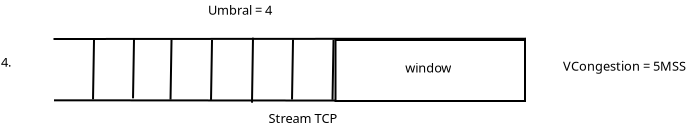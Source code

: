 <?xml version="1.0" encoding="UTF-8"?>
<dia:diagram xmlns:dia="http://www.lysator.liu.se/~alla/dia/">
  <dia:layer name="Fondo" visible="true" active="true">
    <dia:object type="Standard - Line" version="0" id="O0">
      <dia:attribute name="obj_pos">
        <dia:point val="5.925,2.815"/>
      </dia:attribute>
      <dia:attribute name="obj_bb">
        <dia:rectangle val="5.875,2.75;29.6,2.865"/>
      </dia:attribute>
      <dia:attribute name="conn_endpoints">
        <dia:point val="5.925,2.815"/>
        <dia:point val="29.55,2.8"/>
      </dia:attribute>
      <dia:attribute name="numcp">
        <dia:int val="1"/>
      </dia:attribute>
    </dia:object>
    <dia:object type="Standard - Line" version="0" id="O1">
      <dia:attribute name="obj_pos">
        <dia:point val="5.95,5.88"/>
      </dia:attribute>
      <dia:attribute name="obj_bb">
        <dia:rectangle val="5.9,5.83;29.15,5.95"/>
      </dia:attribute>
      <dia:attribute name="conn_endpoints">
        <dia:point val="5.95,5.88"/>
        <dia:point val="29.1,5.9"/>
      </dia:attribute>
      <dia:attribute name="numcp">
        <dia:int val="1"/>
      </dia:attribute>
    </dia:object>
    <dia:object type="Standard - Line" version="0" id="O2">
      <dia:attribute name="obj_pos">
        <dia:point val="9.951,2.781"/>
      </dia:attribute>
      <dia:attribute name="obj_bb">
        <dia:rectangle val="9.85,2.73;10.002,5.832"/>
      </dia:attribute>
      <dia:attribute name="conn_endpoints">
        <dia:point val="9.951,2.781"/>
        <dia:point val="9.901,5.781"/>
      </dia:attribute>
      <dia:attribute name="numcp">
        <dia:int val="1"/>
      </dia:attribute>
    </dia:object>
    <dia:object type="Standard - Line" version="0" id="O3">
      <dia:attribute name="obj_pos">
        <dia:point val="11.826,2.846"/>
      </dia:attribute>
      <dia:attribute name="obj_bb">
        <dia:rectangle val="11.725,2.795;11.877,5.897"/>
      </dia:attribute>
      <dia:attribute name="conn_endpoints">
        <dia:point val="11.826,2.846"/>
        <dia:point val="11.776,5.846"/>
      </dia:attribute>
      <dia:attribute name="numcp">
        <dia:int val="1"/>
      </dia:attribute>
    </dia:object>
    <dia:object type="Standard - Line" version="0" id="O4">
      <dia:attribute name="obj_pos">
        <dia:point val="13.851,2.861"/>
      </dia:attribute>
      <dia:attribute name="obj_bb">
        <dia:rectangle val="13.75,2.81;13.902,5.912"/>
      </dia:attribute>
      <dia:attribute name="conn_endpoints">
        <dia:point val="13.851,2.861"/>
        <dia:point val="13.801,5.861"/>
      </dia:attribute>
      <dia:attribute name="numcp">
        <dia:int val="1"/>
      </dia:attribute>
    </dia:object>
    <dia:object type="Standard - Line" version="0" id="O5">
      <dia:attribute name="obj_pos">
        <dia:point val="15.9,2.75"/>
      </dia:attribute>
      <dia:attribute name="obj_bb">
        <dia:rectangle val="15.799,2.699;15.951,6.051"/>
      </dia:attribute>
      <dia:attribute name="conn_endpoints">
        <dia:point val="15.9,2.75"/>
        <dia:point val="15.85,6"/>
      </dia:attribute>
      <dia:attribute name="numcp">
        <dia:int val="1"/>
      </dia:attribute>
    </dia:object>
    <dia:object type="Standard - Line" version="0" id="O6">
      <dia:attribute name="obj_pos">
        <dia:point val="17.901,2.841"/>
      </dia:attribute>
      <dia:attribute name="obj_bb">
        <dia:rectangle val="17.8,2.79;17.952,5.892"/>
      </dia:attribute>
      <dia:attribute name="conn_endpoints">
        <dia:point val="17.901,2.841"/>
        <dia:point val="17.851,5.841"/>
      </dia:attribute>
      <dia:attribute name="numcp">
        <dia:int val="1"/>
      </dia:attribute>
    </dia:object>
    <dia:object type="Standard - Line" version="0" id="O7">
      <dia:attribute name="obj_pos">
        <dia:point val="19.926,2.856"/>
      </dia:attribute>
      <dia:attribute name="obj_bb">
        <dia:rectangle val="19.825,2.805;19.977,5.907"/>
      </dia:attribute>
      <dia:attribute name="conn_endpoints">
        <dia:point val="19.926,2.856"/>
        <dia:point val="19.876,5.856"/>
      </dia:attribute>
      <dia:attribute name="numcp">
        <dia:int val="1"/>
      </dia:attribute>
    </dia:object>
    <dia:object type="Standard - Line" version="0" id="O8">
      <dia:attribute name="obj_pos">
        <dia:point val="21.851,2.871"/>
      </dia:attribute>
      <dia:attribute name="obj_bb">
        <dia:rectangle val="21.75,2.82;21.902,5.922"/>
      </dia:attribute>
      <dia:attribute name="conn_endpoints">
        <dia:point val="21.851,2.871"/>
        <dia:point val="21.801,5.871"/>
      </dia:attribute>
      <dia:attribute name="numcp">
        <dia:int val="1"/>
      </dia:attribute>
    </dia:object>
    <dia:object type="Standard - Line" version="0" id="O9">
      <dia:attribute name="obj_pos">
        <dia:point val="23.926,2.886"/>
      </dia:attribute>
      <dia:attribute name="obj_bb">
        <dia:rectangle val="23.825,2.835;23.977,5.937"/>
      </dia:attribute>
      <dia:attribute name="conn_endpoints">
        <dia:point val="23.926,2.886"/>
        <dia:point val="23.876,5.886"/>
      </dia:attribute>
      <dia:attribute name="numcp">
        <dia:int val="1"/>
      </dia:attribute>
    </dia:object>
    <dia:object type="Standard - Text" version="1" id="O10">
      <dia:attribute name="obj_pos">
        <dia:point val="16.675,7.015"/>
      </dia:attribute>
      <dia:attribute name="obj_bb">
        <dia:rectangle val="16.675,6.42;20.378,7.165"/>
      </dia:attribute>
      <dia:attribute name="text">
        <dia:composite type="text">
          <dia:attribute name="string">
            <dia:string>#Stream TCP#</dia:string>
          </dia:attribute>
          <dia:attribute name="font">
            <dia:font family="sans" style="0" name="Helvetica"/>
          </dia:attribute>
          <dia:attribute name="height">
            <dia:real val="0.8"/>
          </dia:attribute>
          <dia:attribute name="pos">
            <dia:point val="16.675,7.015"/>
          </dia:attribute>
          <dia:attribute name="color">
            <dia:color val="#000000"/>
          </dia:attribute>
          <dia:attribute name="alignment">
            <dia:enum val="0"/>
          </dia:attribute>
        </dia:composite>
      </dia:attribute>
      <dia:attribute name="valign">
        <dia:enum val="3"/>
      </dia:attribute>
    </dia:object>
    <dia:object type="Standard - Line" version="0" id="O11">
      <dia:attribute name="obj_pos">
        <dia:point val="7.951,2.831"/>
      </dia:attribute>
      <dia:attribute name="obj_bb">
        <dia:rectangle val="7.85,2.78;8.002,5.882"/>
      </dia:attribute>
      <dia:attribute name="conn_endpoints">
        <dia:point val="7.951,2.831"/>
        <dia:point val="7.901,5.831"/>
      </dia:attribute>
      <dia:attribute name="numcp">
        <dia:int val="1"/>
      </dia:attribute>
    </dia:object>
    <dia:object type="Standard - Box" version="0" id="O12">
      <dia:attribute name="obj_pos">
        <dia:point val="20.025,2.865"/>
      </dia:attribute>
      <dia:attribute name="obj_bb">
        <dia:rectangle val="19.975,2.815;29.55,5.965"/>
      </dia:attribute>
      <dia:attribute name="elem_corner">
        <dia:point val="20.025,2.865"/>
      </dia:attribute>
      <dia:attribute name="elem_width">
        <dia:real val="9.475"/>
      </dia:attribute>
      <dia:attribute name="elem_height">
        <dia:real val="3.05"/>
      </dia:attribute>
      <dia:attribute name="border_width">
        <dia:real val="0.1"/>
      </dia:attribute>
      <dia:attribute name="show_background">
        <dia:boolean val="true"/>
      </dia:attribute>
    </dia:object>
    <dia:object type="Standard - Text" version="1" id="O13">
      <dia:attribute name="obj_pos">
        <dia:point val="13.65,1.6"/>
      </dia:attribute>
      <dia:attribute name="obj_bb">
        <dia:rectangle val="13.65,0.986;17.349,1.787"/>
      </dia:attribute>
      <dia:attribute name="text">
        <dia:composite type="text">
          <dia:attribute name="string">
            <dia:string>#Umbral = 4#</dia:string>
          </dia:attribute>
          <dia:attribute name="font">
            <dia:font family="sans" style="0" name="Helvetica"/>
          </dia:attribute>
          <dia:attribute name="height">
            <dia:real val="0.8"/>
          </dia:attribute>
          <dia:attribute name="pos">
            <dia:point val="13.65,1.6"/>
          </dia:attribute>
          <dia:attribute name="color">
            <dia:color val="#000000"/>
          </dia:attribute>
          <dia:attribute name="alignment">
            <dia:enum val="0"/>
          </dia:attribute>
        </dia:composite>
      </dia:attribute>
      <dia:attribute name="valign">
        <dia:enum val="3"/>
      </dia:attribute>
    </dia:object>
    <dia:object type="Standard - Text" version="1" id="O14">
      <dia:attribute name="obj_pos">
        <dia:point val="3.3,4.2"/>
      </dia:attribute>
      <dia:attribute name="obj_bb">
        <dia:rectangle val="3.3,3.586;3.929,4.387"/>
      </dia:attribute>
      <dia:attribute name="text">
        <dia:composite type="text">
          <dia:attribute name="string">
            <dia:string>#4.#</dia:string>
          </dia:attribute>
          <dia:attribute name="font">
            <dia:font family="sans" style="0" name="Helvetica"/>
          </dia:attribute>
          <dia:attribute name="height">
            <dia:real val="0.8"/>
          </dia:attribute>
          <dia:attribute name="pos">
            <dia:point val="3.3,4.2"/>
          </dia:attribute>
          <dia:attribute name="color">
            <dia:color val="#000000"/>
          </dia:attribute>
          <dia:attribute name="alignment">
            <dia:enum val="0"/>
          </dia:attribute>
        </dia:composite>
      </dia:attribute>
      <dia:attribute name="valign">
        <dia:enum val="3"/>
      </dia:attribute>
    </dia:object>
    <dia:object type="Standard - Text" version="1" id="O15">
      <dia:attribute name="obj_pos">
        <dia:point val="31.4,4.4"/>
      </dia:attribute>
      <dia:attribute name="obj_bb">
        <dia:rectangle val="31.4,3.786;38.179,4.587"/>
      </dia:attribute>
      <dia:attribute name="text">
        <dia:composite type="text">
          <dia:attribute name="string">
            <dia:string>#VCongestion = 5MSS#</dia:string>
          </dia:attribute>
          <dia:attribute name="font">
            <dia:font family="sans" style="0" name="Helvetica"/>
          </dia:attribute>
          <dia:attribute name="height">
            <dia:real val="0.8"/>
          </dia:attribute>
          <dia:attribute name="pos">
            <dia:point val="31.4,4.4"/>
          </dia:attribute>
          <dia:attribute name="color">
            <dia:color val="#000000"/>
          </dia:attribute>
          <dia:attribute name="alignment">
            <dia:enum val="0"/>
          </dia:attribute>
        </dia:composite>
      </dia:attribute>
      <dia:attribute name="valign">
        <dia:enum val="3"/>
      </dia:attribute>
    </dia:object>
    <dia:object type="Standard - Text" version="1" id="O16">
      <dia:attribute name="obj_pos">
        <dia:point val="23.512,4.49"/>
      </dia:attribute>
      <dia:attribute name="obj_bb">
        <dia:rectangle val="23.512,3.895;25.94,4.64"/>
      </dia:attribute>
      <dia:attribute name="text">
        <dia:composite type="text">
          <dia:attribute name="string">
            <dia:string>#window#</dia:string>
          </dia:attribute>
          <dia:attribute name="font">
            <dia:font family="sans" style="0" name="Helvetica"/>
          </dia:attribute>
          <dia:attribute name="height">
            <dia:real val="0.8"/>
          </dia:attribute>
          <dia:attribute name="pos">
            <dia:point val="23.512,4.49"/>
          </dia:attribute>
          <dia:attribute name="color">
            <dia:color val="#000000"/>
          </dia:attribute>
          <dia:attribute name="alignment">
            <dia:enum val="0"/>
          </dia:attribute>
        </dia:composite>
      </dia:attribute>
      <dia:attribute name="valign">
        <dia:enum val="3"/>
      </dia:attribute>
    </dia:object>
  </dia:layer>
</dia:diagram>
